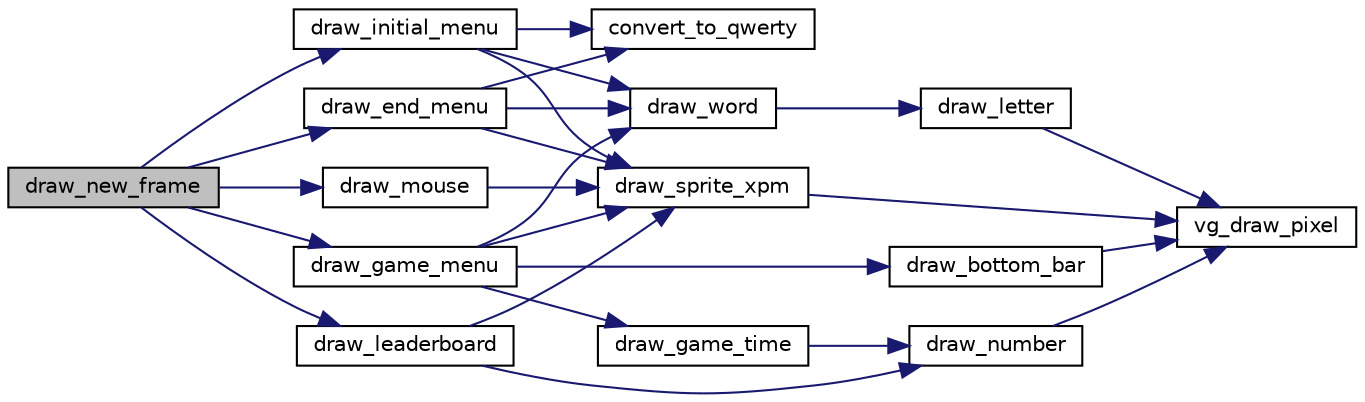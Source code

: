 digraph "draw_new_frame"
{
 // LATEX_PDF_SIZE
  edge [fontname="Helvetica",fontsize="10",labelfontname="Helvetica",labelfontsize="10"];
  node [fontname="Helvetica",fontsize="10",shape=record];
  rankdir="LR";
  Node1 [label="draw_new_frame",height=0.2,width=0.4,color="black", fillcolor="grey75", style="filled", fontcolor="black",tooltip="Draws a new frame on the screen."];
  Node1 -> Node2 [color="midnightblue",fontsize="10",style="solid",fontname="Helvetica"];
  Node2 [label="draw_end_menu",height=0.2,width=0.4,color="black", fillcolor="white", style="filled",URL="$view_8c.html#aa72c0c9d88ccd3fde2b5893fbe236b83",tooltip="Draws the end menu on the screen."];
  Node2 -> Node3 [color="midnightblue",fontsize="10",style="solid",fontname="Helvetica"];
  Node3 [label="convert_to_qwerty",height=0.2,width=0.4,color="black", fillcolor="white", style="filled",URL="$model_8c.html#ac54ddc9eede93d25d5a7010e239ecc0a",tooltip="Converts a string to QWERTY format."];
  Node2 -> Node4 [color="midnightblue",fontsize="10",style="solid",fontname="Helvetica"];
  Node4 [label="draw_sprite_xpm",height=0.2,width=0.4,color="black", fillcolor="white", style="filled",URL="$view_8c.html#a6db4230a0003a09515d78b790d8ec52d",tooltip="Draws a sprite on the screen at the specified coordinates."];
  Node4 -> Node5 [color="midnightblue",fontsize="10",style="solid",fontname="Helvetica"];
  Node5 [label="vg_draw_pixel",height=0.2,width=0.4,color="black", fillcolor="white", style="filled",URL="$graphics__card_8c.html#a08c498ffeb0a3962e3b7711b57397741",tooltip="Draws a pixel at the specified coordinates with the given color."];
  Node2 -> Node6 [color="midnightblue",fontsize="10",style="solid",fontname="Helvetica"];
  Node6 [label="draw_word",height=0.2,width=0.4,color="black", fillcolor="white", style="filled",URL="$view_8c.html#aed96ed9277344b909ab5661c5328cc82",tooltip="Draws a word on the screen at the specified coordinates with the given color."];
  Node6 -> Node7 [color="midnightblue",fontsize="10",style="solid",fontname="Helvetica"];
  Node7 [label="draw_letter",height=0.2,width=0.4,color="black", fillcolor="white", style="filled",URL="$view_8c.html#a52a272d2eb515c2608e7f61aecc0e7d8",tooltip="Draws a letter on the screen at the specified coordinates with the given color."];
  Node7 -> Node5 [color="midnightblue",fontsize="10",style="solid",fontname="Helvetica"];
  Node1 -> Node8 [color="midnightblue",fontsize="10",style="solid",fontname="Helvetica"];
  Node8 [label="draw_game_menu",height=0.2,width=0.4,color="black", fillcolor="white", style="filled",URL="$view_8c.html#a0a9f56467341cbe24bd981d4b9960fdd",tooltip="Draws the game menu on the screen."];
  Node8 -> Node9 [color="midnightblue",fontsize="10",style="solid",fontname="Helvetica"];
  Node9 [label="draw_bottom_bar",height=0.2,width=0.4,color="black", fillcolor="white", style="filled",URL="$view_8c.html#aef8638ecb12b4ebdcfa0d7dae437129f",tooltip="Draws a bottom bar on the screen with the specified dimensions, color, and square parameters."];
  Node9 -> Node5 [color="midnightblue",fontsize="10",style="solid",fontname="Helvetica"];
  Node8 -> Node10 [color="midnightblue",fontsize="10",style="solid",fontname="Helvetica"];
  Node10 [label="draw_game_time",height=0.2,width=0.4,color="black", fillcolor="white", style="filled",URL="$view_8c.html#ab3bf18436e0b405afd0e0a421d0fa218",tooltip="Draws the game time on the screen."];
  Node10 -> Node11 [color="midnightblue",fontsize="10",style="solid",fontname="Helvetica"];
  Node11 [label="draw_number",height=0.2,width=0.4,color="black", fillcolor="white", style="filled",URL="$view_8c.html#a58e061d468ef13a6a2099c9b31a3590a",tooltip="Draws a number on the screen at the specified coordinates using a sprite and index."];
  Node11 -> Node5 [color="midnightblue",fontsize="10",style="solid",fontname="Helvetica"];
  Node8 -> Node4 [color="midnightblue",fontsize="10",style="solid",fontname="Helvetica"];
  Node8 -> Node6 [color="midnightblue",fontsize="10",style="solid",fontname="Helvetica"];
  Node1 -> Node12 [color="midnightblue",fontsize="10",style="solid",fontname="Helvetica"];
  Node12 [label="draw_initial_menu",height=0.2,width=0.4,color="black", fillcolor="white", style="filled",URL="$view_8c.html#a2e293823f22abda1c98f45d8035282d8",tooltip="Draws the initial menu on the screen."];
  Node12 -> Node3 [color="midnightblue",fontsize="10",style="solid",fontname="Helvetica"];
  Node12 -> Node4 [color="midnightblue",fontsize="10",style="solid",fontname="Helvetica"];
  Node12 -> Node6 [color="midnightblue",fontsize="10",style="solid",fontname="Helvetica"];
  Node1 -> Node13 [color="midnightblue",fontsize="10",style="solid",fontname="Helvetica"];
  Node13 [label="draw_leaderboard",height=0.2,width=0.4,color="black", fillcolor="white", style="filled",URL="$view_8c.html#adc37ea95d6b131697311029bc38d65ea",tooltip="Draws the leaderboard on the screen."];
  Node13 -> Node11 [color="midnightblue",fontsize="10",style="solid",fontname="Helvetica"];
  Node13 -> Node4 [color="midnightblue",fontsize="10",style="solid",fontname="Helvetica"];
  Node1 -> Node14 [color="midnightblue",fontsize="10",style="solid",fontname="Helvetica"];
  Node14 [label="draw_mouse",height=0.2,width=0.4,color="black", fillcolor="white", style="filled",URL="$view_8c.html#a42f4903ab89aff9e3ee0206c52cf710a",tooltip="Draws the mouse cursor on the screen."];
  Node14 -> Node4 [color="midnightblue",fontsize="10",style="solid",fontname="Helvetica"];
}
